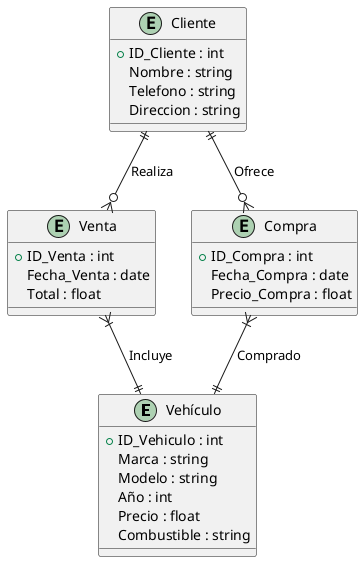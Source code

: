 @startuml Compraventa de coches
entity "Vehículo" {
    +ID_Vehiculo : int
    Marca : string
    Modelo : string
    Año : int
    Precio : float
    Combustible : string
}

entity "Cliente" {
    +ID_Cliente : int
    Nombre : string
    Telefono : string
    Direccion : string
}

entity "Venta" {
    +ID_Venta : int
    Fecha_Venta : date
    Total : float
}

entity "Compra" {
    +ID_Compra : int
    Fecha_Compra : date
    Precio_Compra : float
}

' Relación entre entidades
Cliente ||--o{ Venta : Realiza
Cliente ||--o{ Compra : Ofrece
Venta }|--|| Vehículo : Incluye
Compra }|--|| Vehículo : Comprado

@enduml